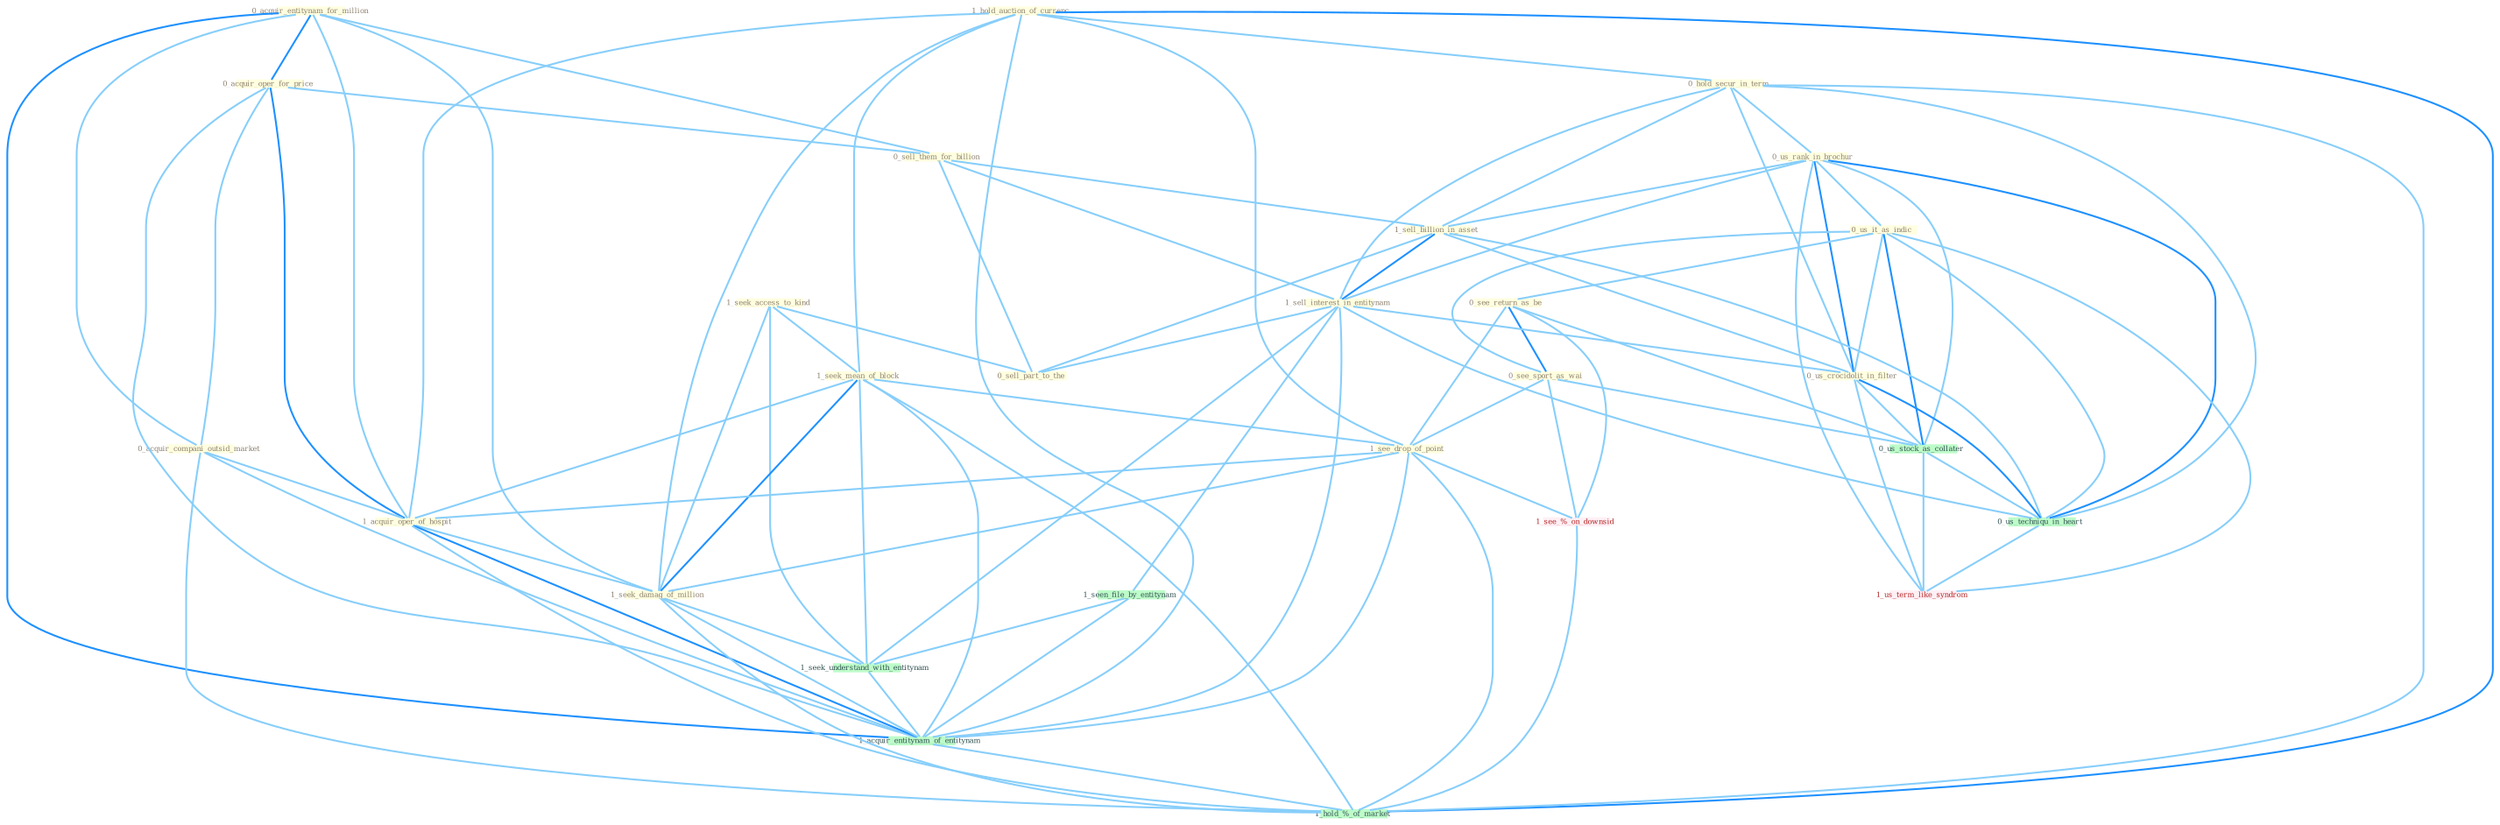 Graph G{ 
    node
    [shape=polygon,style=filled,width=.5,height=.06,color="#BDFCC9",fixedsize=true,fontsize=4,
    fontcolor="#2f4f4f"];
    {node
    [color="#ffffe0", fontcolor="#8b7d6b"] "0_acquir_entitynam_for_million " "1_hold_auction_of_currenc " "1_seek_access_to_kind " "0_acquir_oper_for_price " "0_sell_them_for_billion " "0_hold_secur_in_term " "0_us_rank_in_brochur " "1_seek_mean_of_block " "0_us_it_as_indic " "1_sell_billion_in_asset " "0_acquir_compani_outsid_market " "0_see_return_as_be " "0_see_sport_as_wai " "1_sell_interest_in_entitynam " "0_us_crocidolit_in_filter " "1_see_drop_of_point " "1_acquir_oper_of_hospit " "1_seek_damag_of_million " "0_sell_part_to_the "}
{node [color="#fff0f5", fontcolor="#b22222"] "1_see_%_on_downsid " "1_us_term_like_syndrom "}
edge [color="#B0E2FF"];

	"0_acquir_entitynam_for_million " -- "0_acquir_oper_for_price " [w="2", color="#1e90ff" , len=0.8];
	"0_acquir_entitynam_for_million " -- "0_sell_them_for_billion " [w="1", color="#87cefa" ];
	"0_acquir_entitynam_for_million " -- "0_acquir_compani_outsid_market " [w="1", color="#87cefa" ];
	"0_acquir_entitynam_for_million " -- "1_acquir_oper_of_hospit " [w="1", color="#87cefa" ];
	"0_acquir_entitynam_for_million " -- "1_seek_damag_of_million " [w="1", color="#87cefa" ];
	"0_acquir_entitynam_for_million " -- "1_acquir_entitynam_of_entitynam " [w="2", color="#1e90ff" , len=0.8];
	"1_hold_auction_of_currenc " -- "0_hold_secur_in_term " [w="1", color="#87cefa" ];
	"1_hold_auction_of_currenc " -- "1_seek_mean_of_block " [w="1", color="#87cefa" ];
	"1_hold_auction_of_currenc " -- "1_see_drop_of_point " [w="1", color="#87cefa" ];
	"1_hold_auction_of_currenc " -- "1_acquir_oper_of_hospit " [w="1", color="#87cefa" ];
	"1_hold_auction_of_currenc " -- "1_seek_damag_of_million " [w="1", color="#87cefa" ];
	"1_hold_auction_of_currenc " -- "1_acquir_entitynam_of_entitynam " [w="1", color="#87cefa" ];
	"1_hold_auction_of_currenc " -- "1_hold_%_of_market " [w="2", color="#1e90ff" , len=0.8];
	"1_seek_access_to_kind " -- "1_seek_mean_of_block " [w="1", color="#87cefa" ];
	"1_seek_access_to_kind " -- "1_seek_damag_of_million " [w="1", color="#87cefa" ];
	"1_seek_access_to_kind " -- "0_sell_part_to_the " [w="1", color="#87cefa" ];
	"1_seek_access_to_kind " -- "1_seek_understand_with_entitynam " [w="1", color="#87cefa" ];
	"0_acquir_oper_for_price " -- "0_sell_them_for_billion " [w="1", color="#87cefa" ];
	"0_acquir_oper_for_price " -- "0_acquir_compani_outsid_market " [w="1", color="#87cefa" ];
	"0_acquir_oper_for_price " -- "1_acquir_oper_of_hospit " [w="2", color="#1e90ff" , len=0.8];
	"0_acquir_oper_for_price " -- "1_acquir_entitynam_of_entitynam " [w="1", color="#87cefa" ];
	"0_sell_them_for_billion " -- "1_sell_billion_in_asset " [w="1", color="#87cefa" ];
	"0_sell_them_for_billion " -- "1_sell_interest_in_entitynam " [w="1", color="#87cefa" ];
	"0_sell_them_for_billion " -- "0_sell_part_to_the " [w="1", color="#87cefa" ];
	"0_hold_secur_in_term " -- "0_us_rank_in_brochur " [w="1", color="#87cefa" ];
	"0_hold_secur_in_term " -- "1_sell_billion_in_asset " [w="1", color="#87cefa" ];
	"0_hold_secur_in_term " -- "1_sell_interest_in_entitynam " [w="1", color="#87cefa" ];
	"0_hold_secur_in_term " -- "0_us_crocidolit_in_filter " [w="1", color="#87cefa" ];
	"0_hold_secur_in_term " -- "0_us_techniqu_in_heart " [w="1", color="#87cefa" ];
	"0_hold_secur_in_term " -- "1_hold_%_of_market " [w="1", color="#87cefa" ];
	"0_us_rank_in_brochur " -- "0_us_it_as_indic " [w="1", color="#87cefa" ];
	"0_us_rank_in_brochur " -- "1_sell_billion_in_asset " [w="1", color="#87cefa" ];
	"0_us_rank_in_brochur " -- "1_sell_interest_in_entitynam " [w="1", color="#87cefa" ];
	"0_us_rank_in_brochur " -- "0_us_crocidolit_in_filter " [w="2", color="#1e90ff" , len=0.8];
	"0_us_rank_in_brochur " -- "0_us_stock_as_collater " [w="1", color="#87cefa" ];
	"0_us_rank_in_brochur " -- "0_us_techniqu_in_heart " [w="2", color="#1e90ff" , len=0.8];
	"0_us_rank_in_brochur " -- "1_us_term_like_syndrom " [w="1", color="#87cefa" ];
	"1_seek_mean_of_block " -- "1_see_drop_of_point " [w="1", color="#87cefa" ];
	"1_seek_mean_of_block " -- "1_acquir_oper_of_hospit " [w="1", color="#87cefa" ];
	"1_seek_mean_of_block " -- "1_seek_damag_of_million " [w="2", color="#1e90ff" , len=0.8];
	"1_seek_mean_of_block " -- "1_seek_understand_with_entitynam " [w="1", color="#87cefa" ];
	"1_seek_mean_of_block " -- "1_acquir_entitynam_of_entitynam " [w="1", color="#87cefa" ];
	"1_seek_mean_of_block " -- "1_hold_%_of_market " [w="1", color="#87cefa" ];
	"0_us_it_as_indic " -- "0_see_return_as_be " [w="1", color="#87cefa" ];
	"0_us_it_as_indic " -- "0_see_sport_as_wai " [w="1", color="#87cefa" ];
	"0_us_it_as_indic " -- "0_us_crocidolit_in_filter " [w="1", color="#87cefa" ];
	"0_us_it_as_indic " -- "0_us_stock_as_collater " [w="2", color="#1e90ff" , len=0.8];
	"0_us_it_as_indic " -- "0_us_techniqu_in_heart " [w="1", color="#87cefa" ];
	"0_us_it_as_indic " -- "1_us_term_like_syndrom " [w="1", color="#87cefa" ];
	"1_sell_billion_in_asset " -- "1_sell_interest_in_entitynam " [w="2", color="#1e90ff" , len=0.8];
	"1_sell_billion_in_asset " -- "0_us_crocidolit_in_filter " [w="1", color="#87cefa" ];
	"1_sell_billion_in_asset " -- "0_sell_part_to_the " [w="1", color="#87cefa" ];
	"1_sell_billion_in_asset " -- "0_us_techniqu_in_heart " [w="1", color="#87cefa" ];
	"0_acquir_compani_outsid_market " -- "1_acquir_oper_of_hospit " [w="1", color="#87cefa" ];
	"0_acquir_compani_outsid_market " -- "1_acquir_entitynam_of_entitynam " [w="1", color="#87cefa" ];
	"0_acquir_compani_outsid_market " -- "1_hold_%_of_market " [w="1", color="#87cefa" ];
	"0_see_return_as_be " -- "0_see_sport_as_wai " [w="2", color="#1e90ff" , len=0.8];
	"0_see_return_as_be " -- "1_see_drop_of_point " [w="1", color="#87cefa" ];
	"0_see_return_as_be " -- "0_us_stock_as_collater " [w="1", color="#87cefa" ];
	"0_see_return_as_be " -- "1_see_%_on_downsid " [w="1", color="#87cefa" ];
	"0_see_sport_as_wai " -- "1_see_drop_of_point " [w="1", color="#87cefa" ];
	"0_see_sport_as_wai " -- "0_us_stock_as_collater " [w="1", color="#87cefa" ];
	"0_see_sport_as_wai " -- "1_see_%_on_downsid " [w="1", color="#87cefa" ];
	"1_sell_interest_in_entitynam " -- "0_us_crocidolit_in_filter " [w="1", color="#87cefa" ];
	"1_sell_interest_in_entitynam " -- "0_sell_part_to_the " [w="1", color="#87cefa" ];
	"1_sell_interest_in_entitynam " -- "1_seen_file_by_entitynam " [w="1", color="#87cefa" ];
	"1_sell_interest_in_entitynam " -- "1_seek_understand_with_entitynam " [w="1", color="#87cefa" ];
	"1_sell_interest_in_entitynam " -- "1_acquir_entitynam_of_entitynam " [w="1", color="#87cefa" ];
	"1_sell_interest_in_entitynam " -- "0_us_techniqu_in_heart " [w="1", color="#87cefa" ];
	"0_us_crocidolit_in_filter " -- "0_us_stock_as_collater " [w="1", color="#87cefa" ];
	"0_us_crocidolit_in_filter " -- "0_us_techniqu_in_heart " [w="2", color="#1e90ff" , len=0.8];
	"0_us_crocidolit_in_filter " -- "1_us_term_like_syndrom " [w="1", color="#87cefa" ];
	"1_see_drop_of_point " -- "1_acquir_oper_of_hospit " [w="1", color="#87cefa" ];
	"1_see_drop_of_point " -- "1_seek_damag_of_million " [w="1", color="#87cefa" ];
	"1_see_drop_of_point " -- "1_acquir_entitynam_of_entitynam " [w="1", color="#87cefa" ];
	"1_see_drop_of_point " -- "1_see_%_on_downsid " [w="1", color="#87cefa" ];
	"1_see_drop_of_point " -- "1_hold_%_of_market " [w="1", color="#87cefa" ];
	"1_acquir_oper_of_hospit " -- "1_seek_damag_of_million " [w="1", color="#87cefa" ];
	"1_acquir_oper_of_hospit " -- "1_acquir_entitynam_of_entitynam " [w="2", color="#1e90ff" , len=0.8];
	"1_acquir_oper_of_hospit " -- "1_hold_%_of_market " [w="1", color="#87cefa" ];
	"1_seek_damag_of_million " -- "1_seek_understand_with_entitynam " [w="1", color="#87cefa" ];
	"1_seek_damag_of_million " -- "1_acquir_entitynam_of_entitynam " [w="1", color="#87cefa" ];
	"1_seek_damag_of_million " -- "1_hold_%_of_market " [w="1", color="#87cefa" ];
	"1_seen_file_by_entitynam " -- "1_seek_understand_with_entitynam " [w="1", color="#87cefa" ];
	"1_seen_file_by_entitynam " -- "1_acquir_entitynam_of_entitynam " [w="1", color="#87cefa" ];
	"0_us_stock_as_collater " -- "0_us_techniqu_in_heart " [w="1", color="#87cefa" ];
	"0_us_stock_as_collater " -- "1_us_term_like_syndrom " [w="1", color="#87cefa" ];
	"1_seek_understand_with_entitynam " -- "1_acquir_entitynam_of_entitynam " [w="1", color="#87cefa" ];
	"1_acquir_entitynam_of_entitynam " -- "1_hold_%_of_market " [w="1", color="#87cefa" ];
	"0_us_techniqu_in_heart " -- "1_us_term_like_syndrom " [w="1", color="#87cefa" ];
	"1_see_%_on_downsid " -- "1_hold_%_of_market " [w="1", color="#87cefa" ];
}